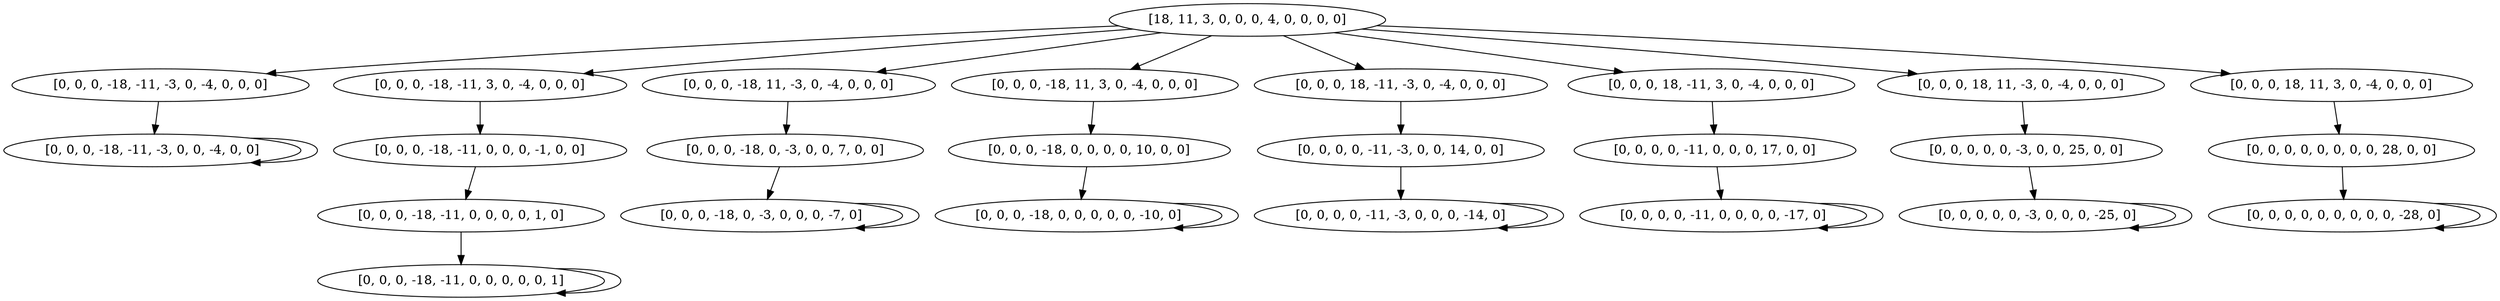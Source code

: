 digraph tree {
    "[18, 11, 3, 0, 0, 0, 4, 0, 0, 0, 0]";
    "[0, 0, 0, -18, -11, -3, 0, -4, 0, 0, 0]";
    "[0, 0, 0, -18, -11, -3, 0, 0, -4, 0, 0]";
    "[0, 0, 0, -18, -11, -3, 0, 0, -4, 0, 0]";
    "[0, 0, 0, -18, -11, 3, 0, -4, 0, 0, 0]";
    "[0, 0, 0, -18, -11, 0, 0, 0, -1, 0, 0]";
    "[0, 0, 0, -18, -11, 0, 0, 0, 0, 1, 0]";
    "[0, 0, 0, -18, -11, 0, 0, 0, 0, 0, 1]";
    "[0, 0, 0, -18, -11, 0, 0, 0, 0, 0, 1]";
    "[0, 0, 0, -18, 11, -3, 0, -4, 0, 0, 0]";
    "[0, 0, 0, -18, 0, -3, 0, 0, 7, 0, 0]";
    "[0, 0, 0, -18, 0, -3, 0, 0, 0, -7, 0]";
    "[0, 0, 0, -18, 0, -3, 0, 0, 0, -7, 0]";
    "[0, 0, 0, -18, 11, 3, 0, -4, 0, 0, 0]";
    "[0, 0, 0, -18, 0, 0, 0, 0, 10, 0, 0]";
    "[0, 0, 0, -18, 0, 0, 0, 0, 0, -10, 0]";
    "[0, 0, 0, -18, 0, 0, 0, 0, 0, -10, 0]";
    "[0, 0, 0, 18, -11, -3, 0, -4, 0, 0, 0]";
    "[0, 0, 0, 0, -11, -3, 0, 0, 14, 0, 0]";
    "[0, 0, 0, 0, -11, -3, 0, 0, 0, -14, 0]";
    "[0, 0, 0, 0, -11, -3, 0, 0, 0, -14, 0]";
    "[0, 0, 0, 18, -11, 3, 0, -4, 0, 0, 0]";
    "[0, 0, 0, 0, -11, 0, 0, 0, 17, 0, 0]";
    "[0, 0, 0, 0, -11, 0, 0, 0, 0, -17, 0]";
    "[0, 0, 0, 0, -11, 0, 0, 0, 0, -17, 0]";
    "[0, 0, 0, 18, 11, -3, 0, -4, 0, 0, 0]";
    "[0, 0, 0, 0, 0, -3, 0, 0, 25, 0, 0]";
    "[0, 0, 0, 0, 0, -3, 0, 0, 0, -25, 0]";
    "[0, 0, 0, 0, 0, -3, 0, 0, 0, -25, 0]";
    "[0, 0, 0, 18, 11, 3, 0, -4, 0, 0, 0]";
    "[0, 0, 0, 0, 0, 0, 0, 0, 28, 0, 0]";
    "[0, 0, 0, 0, 0, 0, 0, 0, 0, -28, 0]";
    "[0, 0, 0, 0, 0, 0, 0, 0, 0, -28, 0]";
    "[18, 11, 3, 0, 0, 0, 4, 0, 0, 0, 0]" -> "[0, 0, 0, -18, -11, -3, 0, -4, 0, 0, 0]";
    "[18, 11, 3, 0, 0, 0, 4, 0, 0, 0, 0]" -> "[0, 0, 0, -18, -11, 3, 0, -4, 0, 0, 0]";
    "[18, 11, 3, 0, 0, 0, 4, 0, 0, 0, 0]" -> "[0, 0, 0, -18, 11, -3, 0, -4, 0, 0, 0]";
    "[18, 11, 3, 0, 0, 0, 4, 0, 0, 0, 0]" -> "[0, 0, 0, -18, 11, 3, 0, -4, 0, 0, 0]";
    "[18, 11, 3, 0, 0, 0, 4, 0, 0, 0, 0]" -> "[0, 0, 0, 18, -11, -3, 0, -4, 0, 0, 0]";
    "[18, 11, 3, 0, 0, 0, 4, 0, 0, 0, 0]" -> "[0, 0, 0, 18, -11, 3, 0, -4, 0, 0, 0]";
    "[18, 11, 3, 0, 0, 0, 4, 0, 0, 0, 0]" -> "[0, 0, 0, 18, 11, -3, 0, -4, 0, 0, 0]";
    "[18, 11, 3, 0, 0, 0, 4, 0, 0, 0, 0]" -> "[0, 0, 0, 18, 11, 3, 0, -4, 0, 0, 0]";
    "[0, 0, 0, -18, -11, -3, 0, -4, 0, 0, 0]" -> "[0, 0, 0, -18, -11, -3, 0, 0, -4, 0, 0]";
    "[0, 0, 0, -18, -11, -3, 0, 0, -4, 0, 0]" -> "[0, 0, 0, -18, -11, -3, 0, 0, -4, 0, 0]";
    "[0, 0, 0, -18, -11, 3, 0, -4, 0, 0, 0]" -> "[0, 0, 0, -18, -11, 0, 0, 0, -1, 0, 0]";
    "[0, 0, 0, -18, -11, 0, 0, 0, -1, 0, 0]" -> "[0, 0, 0, -18, -11, 0, 0, 0, 0, 1, 0]";
    "[0, 0, 0, -18, -11, 0, 0, 0, 0, 1, 0]" -> "[0, 0, 0, -18, -11, 0, 0, 0, 0, 0, 1]";
    "[0, 0, 0, -18, -11, 0, 0, 0, 0, 0, 1]" -> "[0, 0, 0, -18, -11, 0, 0, 0, 0, 0, 1]";
    "[0, 0, 0, -18, 11, -3, 0, -4, 0, 0, 0]" -> "[0, 0, 0, -18, 0, -3, 0, 0, 7, 0, 0]";
    "[0, 0, 0, -18, 0, -3, 0, 0, 7, 0, 0]" -> "[0, 0, 0, -18, 0, -3, 0, 0, 0, -7, 0]";
    "[0, 0, 0, -18, 0, -3, 0, 0, 0, -7, 0]" -> "[0, 0, 0, -18, 0, -3, 0, 0, 0, -7, 0]";
    "[0, 0, 0, -18, 11, 3, 0, -4, 0, 0, 0]" -> "[0, 0, 0, -18, 0, 0, 0, 0, 10, 0, 0]";
    "[0, 0, 0, -18, 0, 0, 0, 0, 10, 0, 0]" -> "[0, 0, 0, -18, 0, 0, 0, 0, 0, -10, 0]";
    "[0, 0, 0, -18, 0, 0, 0, 0, 0, -10, 0]" -> "[0, 0, 0, -18, 0, 0, 0, 0, 0, -10, 0]";
    "[0, 0, 0, 18, -11, -3, 0, -4, 0, 0, 0]" -> "[0, 0, 0, 0, -11, -3, 0, 0, 14, 0, 0]";
    "[0, 0, 0, 0, -11, -3, 0, 0, 14, 0, 0]" -> "[0, 0, 0, 0, -11, -3, 0, 0, 0, -14, 0]";
    "[0, 0, 0, 0, -11, -3, 0, 0, 0, -14, 0]" -> "[0, 0, 0, 0, -11, -3, 0, 0, 0, -14, 0]";
    "[0, 0, 0, 18, -11, 3, 0, -4, 0, 0, 0]" -> "[0, 0, 0, 0, -11, 0, 0, 0, 17, 0, 0]";
    "[0, 0, 0, 0, -11, 0, 0, 0, 17, 0, 0]" -> "[0, 0, 0, 0, -11, 0, 0, 0, 0, -17, 0]";
    "[0, 0, 0, 0, -11, 0, 0, 0, 0, -17, 0]" -> "[0, 0, 0, 0, -11, 0, 0, 0, 0, -17, 0]";
    "[0, 0, 0, 18, 11, -3, 0, -4, 0, 0, 0]" -> "[0, 0, 0, 0, 0, -3, 0, 0, 25, 0, 0]";
    "[0, 0, 0, 0, 0, -3, 0, 0, 25, 0, 0]" -> "[0, 0, 0, 0, 0, -3, 0, 0, 0, -25, 0]";
    "[0, 0, 0, 0, 0, -3, 0, 0, 0, -25, 0]" -> "[0, 0, 0, 0, 0, -3, 0, 0, 0, -25, 0]";
    "[0, 0, 0, 18, 11, 3, 0, -4, 0, 0, 0]" -> "[0, 0, 0, 0, 0, 0, 0, 0, 28, 0, 0]";
    "[0, 0, 0, 0, 0, 0, 0, 0, 28, 0, 0]" -> "[0, 0, 0, 0, 0, 0, 0, 0, 0, -28, 0]";
    "[0, 0, 0, 0, 0, 0, 0, 0, 0, -28, 0]" -> "[0, 0, 0, 0, 0, 0, 0, 0, 0, -28, 0]";
}

